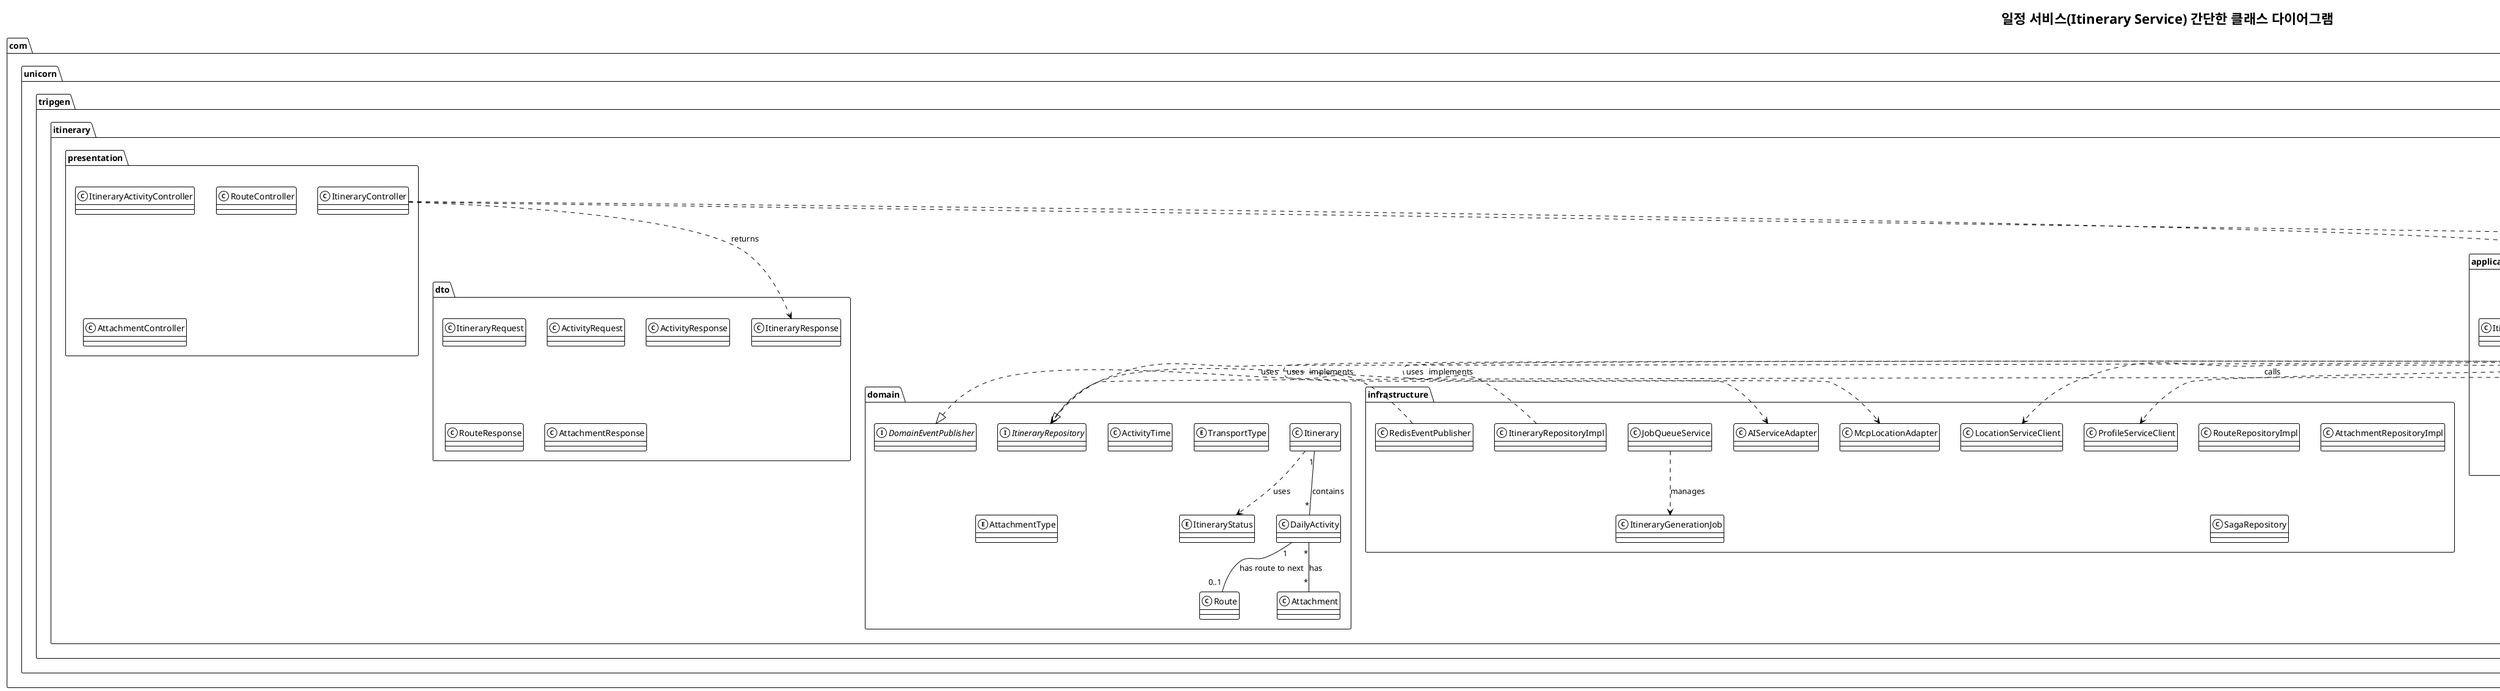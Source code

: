 @startuml
!theme mono

title 일정 서비스(Itinerary Service) 간단한 클래스 다이어그램

package "com.unicorn.tripgen.itinerary" {
    
    ' ===== Domain Layer =====
    package "domain" {
        class Itinerary
        class DailyActivity
        class Route
        class ActivityTime
        class Attachment
        
        enum ItineraryStatus
        enum TransportType
        enum AttachmentType
        
        interface ItineraryRepository
        interface DomainEventPublisher
    }
    
    ' ===== Application Layer =====
    package "application" {
        ' Command Side
        package "command" {
            class CreateItineraryCommand
            class UpdateItineraryCommand
            class DeleteItineraryCommand
            class GenerateItineraryCommand
            
            class CreateItineraryCommandHandler
            class UpdateItineraryCommandHandler
            class DeleteItineraryCommandHandler
            class GenerateItineraryCommandHandler
        }
        
        ' Query Side
        package "query" {
            class GetItineraryQuery
            class ListItinerariesQuery
            
            class GetItineraryQueryHandler
            class ListItinerariesQueryHandler
        }
        
        ' Services
        class ItineraryService
        class ItineraryGenerationService
        class RouteCalculationService
        class PlaceDetailService
        
        ' Saga
        class ItinerarySagaOrchestrator
        class ItinerarySagaState
    }
    
    ' ===== Infrastructure Layer =====
    package "infrastructure" {
        ' Repository Implementations
        class ItineraryRepositoryImpl
        class RouteRepositoryImpl
        class AttachmentRepositoryImpl
        
        ' External Services
        class ProfileServiceClient
        class LocationServiceClient
        class McpLocationAdapter
        class AIServiceAdapter
        
        ' Messaging
        class RedisEventPublisher
        class SagaRepository
        
        ' Job Queue
        class JobQueueService
        class ItineraryGenerationJob
    }
    
    ' ===== Presentation Layer =====
    package "presentation" {
        class ItineraryController
        class ItineraryActivityController
        class RouteController
        class AttachmentController
    }
    
    ' ===== DTO Layer =====
    package "dto" {
        class ItineraryRequest
        class ItineraryResponse
        class ActivityRequest
        class ActivityResponse
        class RouteResponse
        class AttachmentResponse
    }
}

' 주요 관계 정의
' Domain 관계
Itinerary "1" -- "*" DailyActivity : contains
DailyActivity "1" -- "0..1" Route : has route to next
DailyActivity "*" -- "*" Attachment : has
Itinerary ..> ItineraryStatus : uses

' Application Layer 관계
CreateItineraryCommandHandler ..> ItineraryRepository : uses
ItineraryService ..> ItineraryRepository : uses
ItinerarySagaOrchestrator ..> ProfileServiceClient : calls
ItinerarySagaOrchestrator ..> LocationServiceClient : calls
ItineraryGenerationService ..> AIServiceAdapter : uses
RouteCalculationService ..> McpLocationAdapter : uses

' Infrastructure 관계
ItineraryRepositoryImpl ..|> ItineraryRepository : implements
RedisEventPublisher ..|> DomainEventPublisher : implements
JobQueueService ..> ItineraryGenerationJob : manages

' Presentation 관계
ItineraryController ..> ItineraryService : uses
ItineraryController ..> CreateItineraryCommand : creates
ItineraryController ..> ItineraryResponse : returns

@enduml